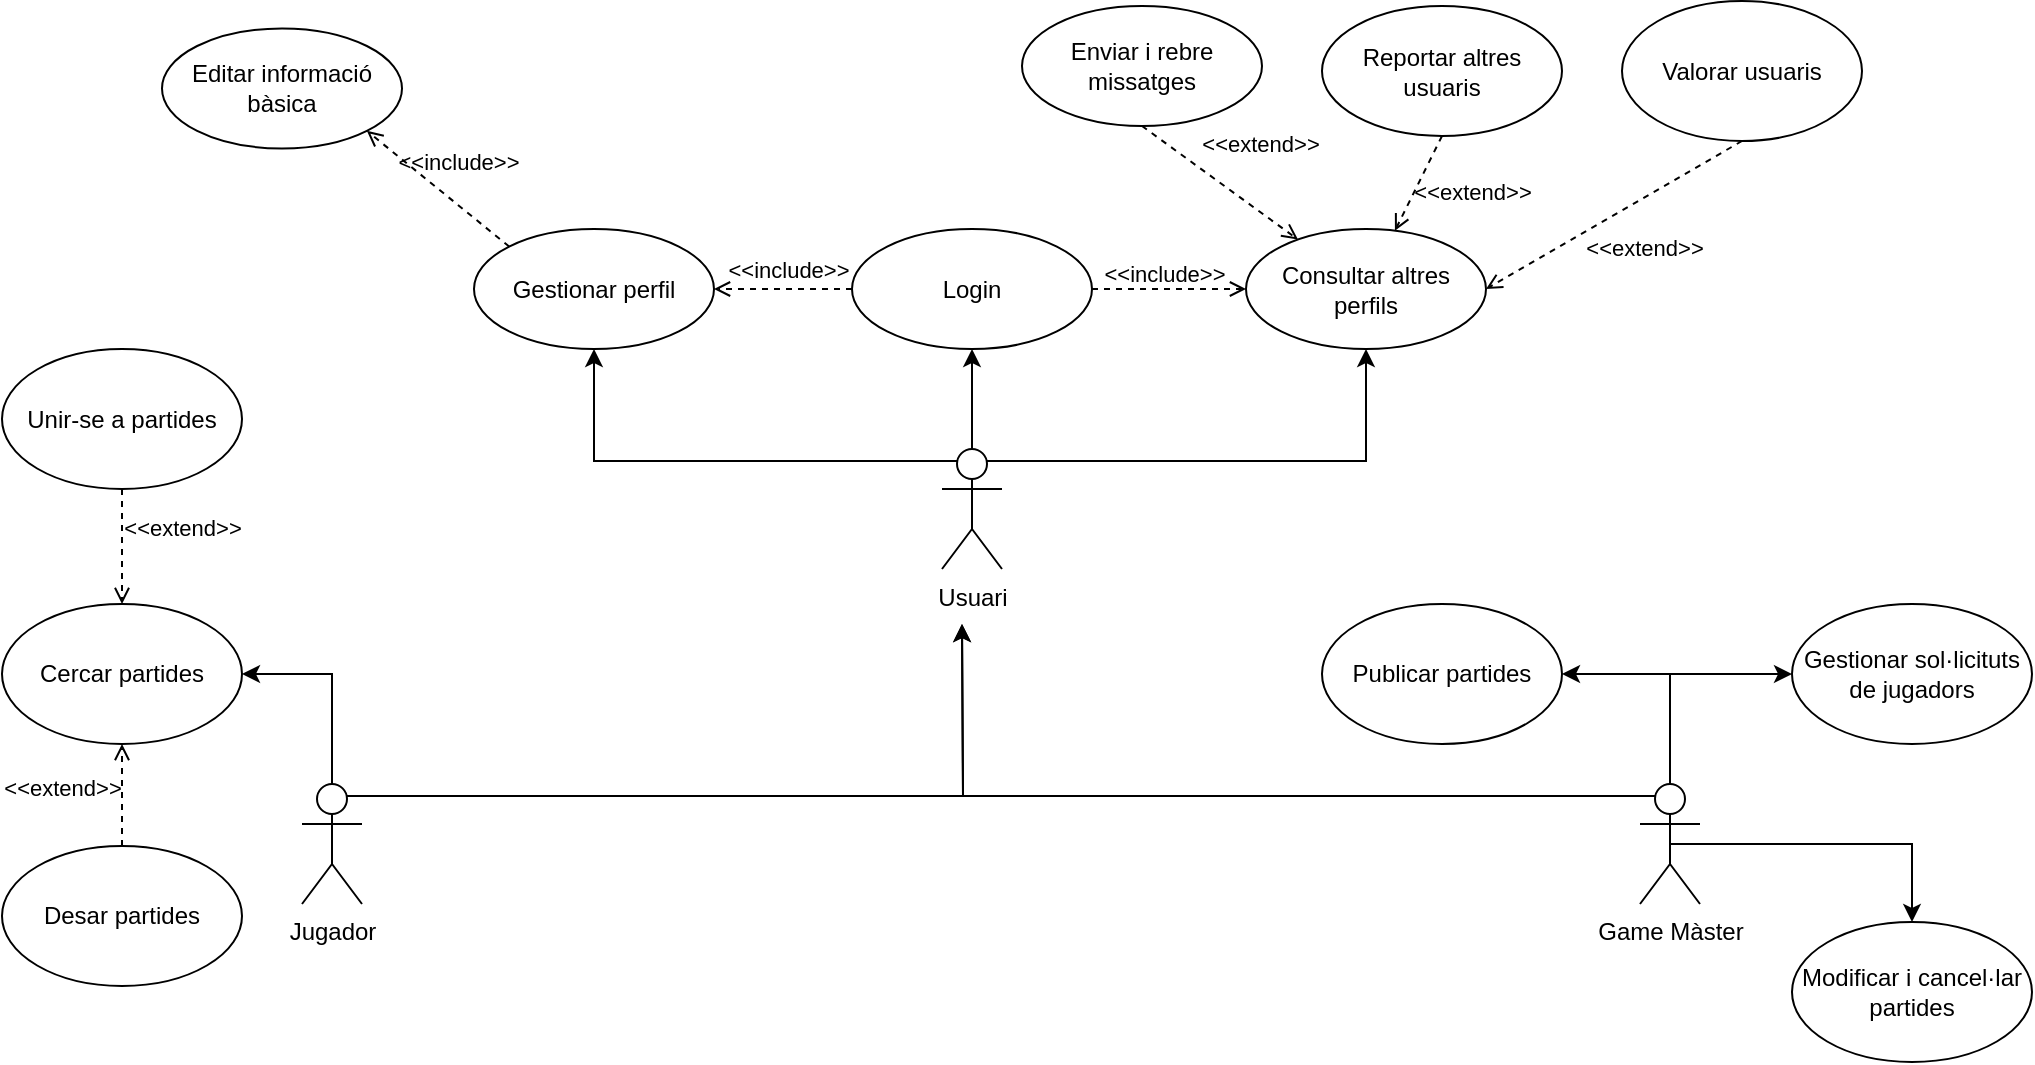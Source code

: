 <mxfile version="26.0.10">
  <diagram name="Página-1" id="YoQqCP4p3tRLKwaqa3iC">
    <mxGraphModel dx="1555" dy="715" grid="1" gridSize="10" guides="1" tooltips="1" connect="1" arrows="1" fold="1" page="1" pageScale="1" pageWidth="1169" pageHeight="827" math="0" shadow="0">
      <root>
        <mxCell id="0" />
        <mxCell id="1" parent="0" />
        <mxCell id="dQ3g4nQFb_6-99uNhmHk-5" style="edgeStyle=orthogonalEdgeStyle;rounded=0;orthogonalLoop=1;jettySize=auto;html=1;exitX=0.25;exitY=0.1;exitDx=0;exitDy=0;exitPerimeter=0;entryX=0.5;entryY=1;entryDx=0;entryDy=0;" edge="1" parent="1" source="dQ3g4nQFb_6-99uNhmHk-1" target="dQ3g4nQFb_6-99uNhmHk-4">
          <mxGeometry relative="1" as="geometry" />
        </mxCell>
        <mxCell id="dQ3g4nQFb_6-99uNhmHk-9" style="edgeStyle=orthogonalEdgeStyle;rounded=0;orthogonalLoop=1;jettySize=auto;html=1;exitX=0.75;exitY=0.1;exitDx=0;exitDy=0;exitPerimeter=0;entryX=0.5;entryY=1;entryDx=0;entryDy=0;" edge="1" parent="1" source="dQ3g4nQFb_6-99uNhmHk-1" target="dQ3g4nQFb_6-99uNhmHk-8">
          <mxGeometry relative="1" as="geometry" />
        </mxCell>
        <mxCell id="dQ3g4nQFb_6-99uNhmHk-41" style="edgeStyle=orthogonalEdgeStyle;rounded=0;orthogonalLoop=1;jettySize=auto;html=1;exitX=0.5;exitY=0;exitDx=0;exitDy=0;exitPerimeter=0;entryX=0.5;entryY=1;entryDx=0;entryDy=0;" edge="1" parent="1" source="dQ3g4nQFb_6-99uNhmHk-1" target="dQ3g4nQFb_6-99uNhmHk-40">
          <mxGeometry relative="1" as="geometry" />
        </mxCell>
        <mxCell id="dQ3g4nQFb_6-99uNhmHk-1" value="Usuari" style="shape=umlActor;verticalLabelPosition=bottom;verticalAlign=top;html=1;outlineConnect=0;" vertex="1" parent="1">
          <mxGeometry x="570" y="361.5" width="30" height="60" as="geometry" />
        </mxCell>
        <mxCell id="dQ3g4nQFb_6-99uNhmHk-4" value="Gestionar perfil" style="ellipse;whiteSpace=wrap;html=1;" vertex="1" parent="1">
          <mxGeometry x="336" y="251.5" width="120" height="60" as="geometry" />
        </mxCell>
        <mxCell id="dQ3g4nQFb_6-99uNhmHk-6" value="Enviar i rebre missatges" style="ellipse;whiteSpace=wrap;html=1;" vertex="1" parent="1">
          <mxGeometry x="610" y="140" width="120" height="60" as="geometry" />
        </mxCell>
        <mxCell id="dQ3g4nQFb_6-99uNhmHk-8" value="Consultar altres perfils" style="ellipse;whiteSpace=wrap;html=1;" vertex="1" parent="1">
          <mxGeometry x="722" y="251.5" width="120" height="60" as="geometry" />
        </mxCell>
        <mxCell id="dQ3g4nQFb_6-99uNhmHk-10" value="Reportar altres usuaris" style="ellipse;whiteSpace=wrap;html=1;" vertex="1" parent="1">
          <mxGeometry x="760" y="140" width="120" height="65" as="geometry" />
        </mxCell>
        <mxCell id="dQ3g4nQFb_6-99uNhmHk-14" style="edgeStyle=orthogonalEdgeStyle;rounded=0;orthogonalLoop=1;jettySize=auto;html=1;exitX=0.75;exitY=0.1;exitDx=0;exitDy=0;exitPerimeter=0;" edge="1" parent="1" source="dQ3g4nQFb_6-99uNhmHk-12">
          <mxGeometry relative="1" as="geometry">
            <mxPoint x="580" y="449" as="targetPoint" />
          </mxGeometry>
        </mxCell>
        <mxCell id="dQ3g4nQFb_6-99uNhmHk-25" style="edgeStyle=orthogonalEdgeStyle;rounded=0;orthogonalLoop=1;jettySize=auto;html=1;exitX=0.5;exitY=0;exitDx=0;exitDy=0;exitPerimeter=0;entryX=1;entryY=0.5;entryDx=0;entryDy=0;" edge="1" parent="1" source="dQ3g4nQFb_6-99uNhmHk-12" target="dQ3g4nQFb_6-99uNhmHk-17">
          <mxGeometry relative="1" as="geometry" />
        </mxCell>
        <mxCell id="dQ3g4nQFb_6-99uNhmHk-12" value="Jugador" style="shape=umlActor;verticalLabelPosition=bottom;verticalAlign=top;html=1;outlineConnect=0;" vertex="1" parent="1">
          <mxGeometry x="250" y="529" width="30" height="60" as="geometry" />
        </mxCell>
        <mxCell id="dQ3g4nQFb_6-99uNhmHk-16" style="edgeStyle=orthogonalEdgeStyle;rounded=0;orthogonalLoop=1;jettySize=auto;html=1;exitX=0.25;exitY=0.1;exitDx=0;exitDy=0;exitPerimeter=0;" edge="1" parent="1" source="dQ3g4nQFb_6-99uNhmHk-13">
          <mxGeometry relative="1" as="geometry">
            <mxPoint x="580" y="449" as="targetPoint" />
          </mxGeometry>
        </mxCell>
        <mxCell id="dQ3g4nQFb_6-99uNhmHk-31" style="edgeStyle=orthogonalEdgeStyle;rounded=0;orthogonalLoop=1;jettySize=auto;html=1;exitX=0.5;exitY=0;exitDx=0;exitDy=0;exitPerimeter=0;entryX=1;entryY=0.5;entryDx=0;entryDy=0;" edge="1" parent="1" source="dQ3g4nQFb_6-99uNhmHk-13" target="dQ3g4nQFb_6-99uNhmHk-27">
          <mxGeometry relative="1" as="geometry" />
        </mxCell>
        <mxCell id="dQ3g4nQFb_6-99uNhmHk-32" style="edgeStyle=orthogonalEdgeStyle;rounded=0;orthogonalLoop=1;jettySize=auto;html=1;exitX=0.5;exitY=0;exitDx=0;exitDy=0;exitPerimeter=0;entryX=0;entryY=0.5;entryDx=0;entryDy=0;" edge="1" parent="1" source="dQ3g4nQFb_6-99uNhmHk-13" target="dQ3g4nQFb_6-99uNhmHk-28">
          <mxGeometry relative="1" as="geometry" />
        </mxCell>
        <mxCell id="dQ3g4nQFb_6-99uNhmHk-33" style="edgeStyle=orthogonalEdgeStyle;rounded=0;orthogonalLoop=1;jettySize=auto;html=1;exitX=0.5;exitY=0.5;exitDx=0;exitDy=0;exitPerimeter=0;entryX=0.5;entryY=0;entryDx=0;entryDy=0;" edge="1" parent="1" source="dQ3g4nQFb_6-99uNhmHk-13" target="dQ3g4nQFb_6-99uNhmHk-29">
          <mxGeometry relative="1" as="geometry" />
        </mxCell>
        <mxCell id="dQ3g4nQFb_6-99uNhmHk-13" value="Game Màster" style="shape=umlActor;verticalLabelPosition=bottom;verticalAlign=top;html=1;outlineConnect=0;" vertex="1" parent="1">
          <mxGeometry x="919" y="529" width="30" height="60" as="geometry" />
        </mxCell>
        <mxCell id="dQ3g4nQFb_6-99uNhmHk-17" value="Cercar partides" style="ellipse;whiteSpace=wrap;html=1;" vertex="1" parent="1">
          <mxGeometry x="100" y="439" width="120" height="70" as="geometry" />
        </mxCell>
        <mxCell id="dQ3g4nQFb_6-99uNhmHk-18" value="Unir-se a partides" style="ellipse;whiteSpace=wrap;html=1;" vertex="1" parent="1">
          <mxGeometry x="100" y="311.5" width="120" height="70" as="geometry" />
        </mxCell>
        <mxCell id="dQ3g4nQFb_6-99uNhmHk-19" value="Desar partides" style="ellipse;whiteSpace=wrap;html=1;" vertex="1" parent="1">
          <mxGeometry x="100" y="560" width="120" height="70" as="geometry" />
        </mxCell>
        <mxCell id="dQ3g4nQFb_6-99uNhmHk-27" value="Publicar partides" style="ellipse;whiteSpace=wrap;html=1;" vertex="1" parent="1">
          <mxGeometry x="760" y="439" width="120" height="70" as="geometry" />
        </mxCell>
        <mxCell id="dQ3g4nQFb_6-99uNhmHk-28" value="Gestionar sol·licituts de jugadors" style="ellipse;whiteSpace=wrap;html=1;" vertex="1" parent="1">
          <mxGeometry x="995" y="439" width="120" height="70" as="geometry" />
        </mxCell>
        <mxCell id="dQ3g4nQFb_6-99uNhmHk-29" value="Modificar i cancel·lar partides" style="ellipse;whiteSpace=wrap;html=1;" vertex="1" parent="1">
          <mxGeometry x="995" y="598" width="120" height="70" as="geometry" />
        </mxCell>
        <mxCell id="dQ3g4nQFb_6-99uNhmHk-35" value="&amp;lt;&amp;lt;include&amp;gt;&amp;gt;" style="html=1;verticalAlign=bottom;labelBackgroundColor=none;endArrow=open;endFill=0;dashed=1;rounded=0;exitX=0;exitY=0;exitDx=0;exitDy=0;entryX=1;entryY=1;entryDx=0;entryDy=0;" edge="1" parent="1" source="dQ3g4nQFb_6-99uNhmHk-4" target="dQ3g4nQFb_6-99uNhmHk-36">
          <mxGeometry x="-0.117" y="-10" width="160" relative="1" as="geometry">
            <mxPoint x="377.574" y="251.497" as="sourcePoint" />
            <mxPoint x="290" y="220.21" as="targetPoint" />
            <mxPoint as="offset" />
          </mxGeometry>
        </mxCell>
        <mxCell id="dQ3g4nQFb_6-99uNhmHk-36" value="Editar informació bàsica" style="ellipse;whiteSpace=wrap;html=1;" vertex="1" parent="1">
          <mxGeometry x="180" y="151.21" width="120" height="60" as="geometry" />
        </mxCell>
        <mxCell id="dQ3g4nQFb_6-99uNhmHk-37" value="&amp;lt;&amp;lt;extend&amp;gt;&amp;gt;" style="html=1;verticalAlign=bottom;labelBackgroundColor=none;endArrow=open;endFill=0;dashed=1;rounded=0;exitX=0.5;exitY=1;exitDx=0;exitDy=0;entryX=0.5;entryY=0;entryDx=0;entryDy=0;" edge="1" parent="1" source="dQ3g4nQFb_6-99uNhmHk-18" target="dQ3g4nQFb_6-99uNhmHk-17">
          <mxGeometry x="-0.009" y="30" width="160" relative="1" as="geometry">
            <mxPoint x="110" y="420" as="sourcePoint" />
            <mxPoint x="270" y="420" as="targetPoint" />
            <mxPoint as="offset" />
          </mxGeometry>
        </mxCell>
        <mxCell id="dQ3g4nQFb_6-99uNhmHk-38" value="&amp;lt;&amp;lt;extend&amp;gt;&amp;gt;" style="html=1;verticalAlign=bottom;labelBackgroundColor=none;endArrow=open;endFill=0;dashed=1;rounded=0;exitX=0.5;exitY=1;exitDx=0;exitDy=0;" edge="1" parent="1" source="dQ3g4nQFb_6-99uNhmHk-6" target="dQ3g4nQFb_6-99uNhmHk-8">
          <mxGeometry x="0.202" y="20" width="160" relative="1" as="geometry">
            <mxPoint x="650" y="211.21" as="sourcePoint" />
            <mxPoint x="650" y="268.21" as="targetPoint" />
            <mxPoint as="offset" />
          </mxGeometry>
        </mxCell>
        <mxCell id="dQ3g4nQFb_6-99uNhmHk-39" value="&amp;lt;&amp;lt;extend&amp;gt;&amp;gt;" style="html=1;verticalAlign=bottom;labelBackgroundColor=none;endArrow=open;endFill=0;dashed=1;rounded=0;exitX=0.5;exitY=1;exitDx=0;exitDy=0;" edge="1" parent="1" source="dQ3g4nQFb_6-99uNhmHk-10" target="dQ3g4nQFb_6-99uNhmHk-8">
          <mxGeometry x="-0.009" y="30" width="160" relative="1" as="geometry">
            <mxPoint x="819.67" y="240" as="sourcePoint" />
            <mxPoint x="819.67" y="297" as="targetPoint" />
            <mxPoint as="offset" />
          </mxGeometry>
        </mxCell>
        <mxCell id="dQ3g4nQFb_6-99uNhmHk-40" value="Login" style="ellipse;whiteSpace=wrap;html=1;" vertex="1" parent="1">
          <mxGeometry x="525" y="251.5" width="120" height="60" as="geometry" />
        </mxCell>
        <mxCell id="dQ3g4nQFb_6-99uNhmHk-42" value="&amp;lt;&amp;lt;include&amp;gt;&amp;gt;" style="html=1;verticalAlign=bottom;labelBackgroundColor=none;endArrow=open;endFill=0;dashed=1;rounded=0;exitX=0;exitY=0.5;exitDx=0;exitDy=0;entryX=1;entryY=0.5;entryDx=0;entryDy=0;" edge="1" parent="1" source="dQ3g4nQFb_6-99uNhmHk-40" target="dQ3g4nQFb_6-99uNhmHk-4">
          <mxGeometry x="-0.079" y="-1" width="160" relative="1" as="geometry">
            <mxPoint x="486" y="263" as="sourcePoint" />
            <mxPoint x="400" y="205" as="targetPoint" />
            <mxPoint as="offset" />
          </mxGeometry>
        </mxCell>
        <mxCell id="dQ3g4nQFb_6-99uNhmHk-43" value="&amp;lt;&amp;lt;include&amp;gt;&amp;gt;" style="html=1;verticalAlign=bottom;labelBackgroundColor=none;endArrow=open;endFill=0;dashed=1;rounded=0;exitX=1;exitY=0.5;exitDx=0;exitDy=0;entryX=0;entryY=0.5;entryDx=0;entryDy=0;" edge="1" parent="1" source="dQ3g4nQFb_6-99uNhmHk-40" target="dQ3g4nQFb_6-99uNhmHk-8">
          <mxGeometry x="-0.079" y="-1" width="160" relative="1" as="geometry">
            <mxPoint x="612.5" y="292" as="sourcePoint" />
            <mxPoint x="557.5" y="292" as="targetPoint" />
            <mxPoint as="offset" />
          </mxGeometry>
        </mxCell>
        <mxCell id="dQ3g4nQFb_6-99uNhmHk-44" value="Valorar usuaris" style="ellipse;whiteSpace=wrap;html=1;" vertex="1" parent="1">
          <mxGeometry x="910" y="137.5" width="120" height="70" as="geometry" />
        </mxCell>
        <mxCell id="dQ3g4nQFb_6-99uNhmHk-45" value="&amp;lt;&amp;lt;extend&amp;gt;&amp;gt;" style="html=1;verticalAlign=bottom;labelBackgroundColor=none;endArrow=open;endFill=0;dashed=1;rounded=0;exitX=0.5;exitY=1;exitDx=0;exitDy=0;entryX=1;entryY=0.5;entryDx=0;entryDy=0;" edge="1" parent="1" source="dQ3g4nQFb_6-99uNhmHk-44" target="dQ3g4nQFb_6-99uNhmHk-8">
          <mxGeometry x="-0.009" y="30" width="160" relative="1" as="geometry">
            <mxPoint x="933" y="230" as="sourcePoint" />
            <mxPoint x="910" y="277" as="targetPoint" />
            <mxPoint as="offset" />
          </mxGeometry>
        </mxCell>
        <mxCell id="dQ3g4nQFb_6-99uNhmHk-46" value="&amp;lt;&amp;lt;extend&amp;gt;&amp;gt;" style="html=1;verticalAlign=bottom;labelBackgroundColor=none;endArrow=open;endFill=0;dashed=1;rounded=0;exitX=0.5;exitY=0;exitDx=0;exitDy=0;entryX=0.5;entryY=1;entryDx=0;entryDy=0;" edge="1" parent="1" source="dQ3g4nQFb_6-99uNhmHk-19" target="dQ3g4nQFb_6-99uNhmHk-17">
          <mxGeometry x="-0.216" y="30" width="160" relative="1" as="geometry">
            <mxPoint x="159.67" y="560" as="sourcePoint" />
            <mxPoint x="159.67" y="617" as="targetPoint" />
            <mxPoint as="offset" />
          </mxGeometry>
        </mxCell>
      </root>
    </mxGraphModel>
  </diagram>
</mxfile>
